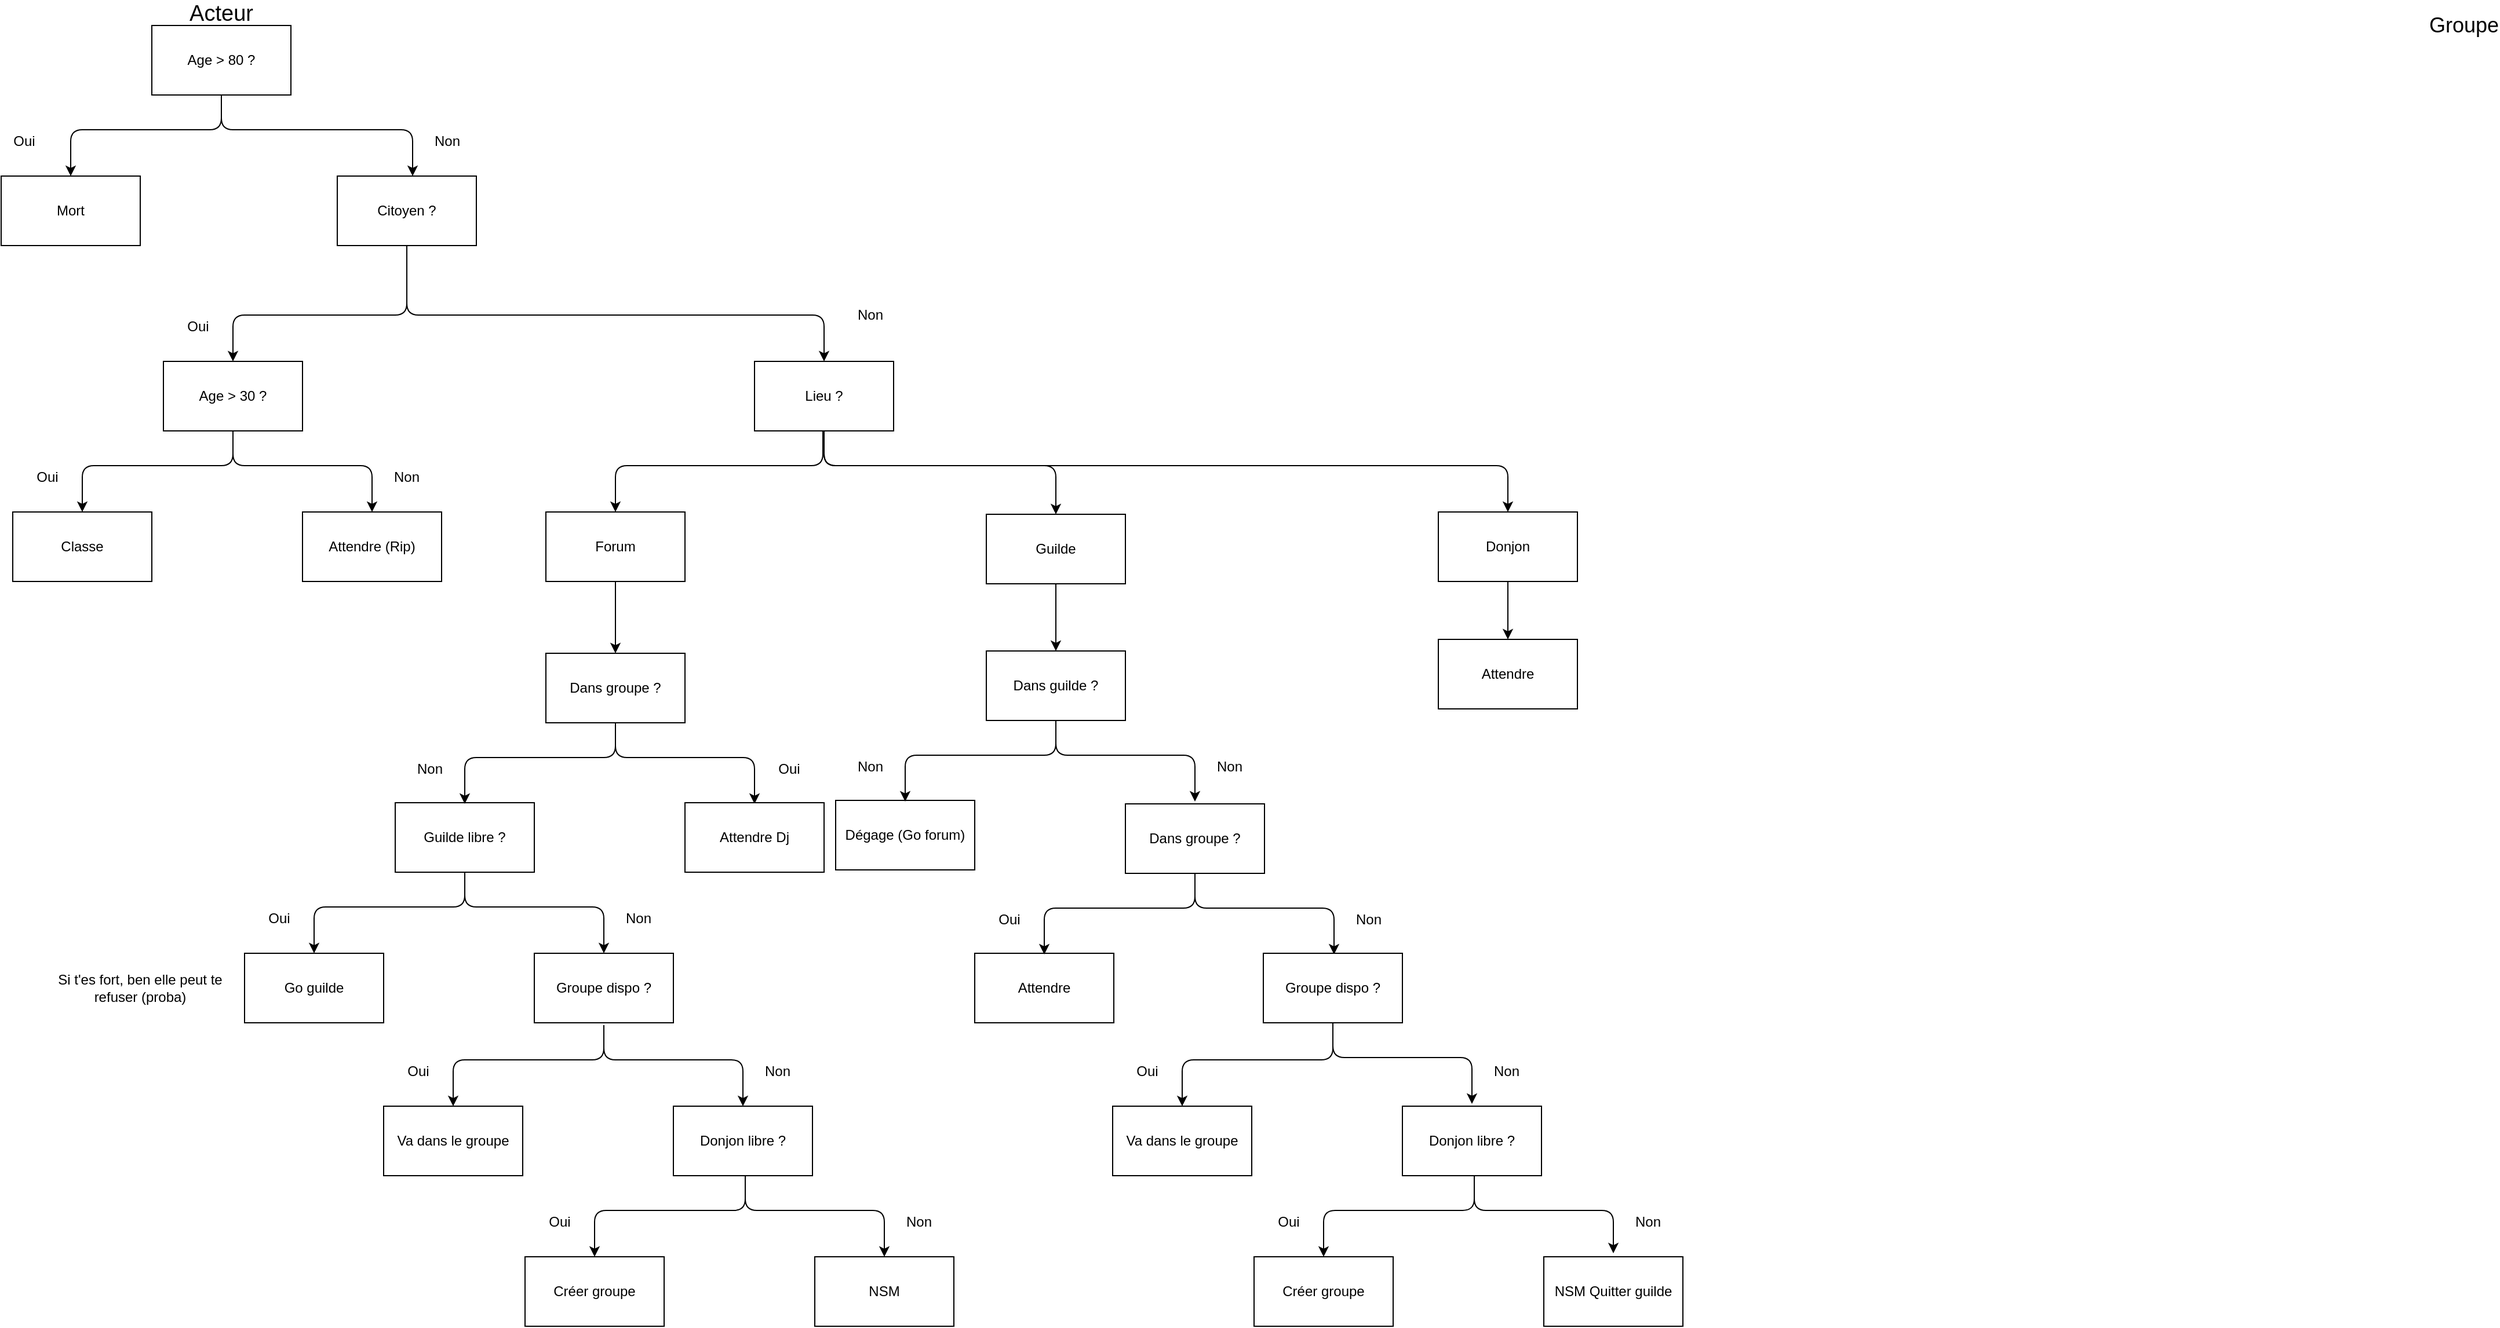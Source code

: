 <mxfile version="14.7.4" type="github">
  <diagram id="M34geWlyO_k4qCtKPzJd" name="Page-1">
    <mxGraphModel dx="1567" dy="821" grid="1" gridSize="10" guides="1" tooltips="1" connect="1" arrows="1" fold="1" page="1" pageScale="1" pageWidth="850" pageHeight="1100" math="0" shadow="0">
      <root>
        <mxCell id="0" />
        <mxCell id="1" parent="0" />
        <mxCell id="GD_34Hvy8c975eYOYXsj-5" value="Citoyen ?" style="rounded=0;whiteSpace=wrap;html=1;" vertex="1" parent="1">
          <mxGeometry x="310" y="160" width="120" height="60" as="geometry" />
        </mxCell>
        <mxCell id="GD_34Hvy8c975eYOYXsj-6" value="" style="endArrow=classic;html=1;exitX=0.5;exitY=1;exitDx=0;exitDy=0;entryX=0.5;entryY=0;entryDx=0;entryDy=0;" edge="1" parent="1" source="GD_34Hvy8c975eYOYXsj-5">
          <mxGeometry width="50" height="50" relative="1" as="geometry">
            <mxPoint x="500" y="390" as="sourcePoint" />
            <mxPoint x="730" y="320" as="targetPoint" />
            <Array as="points">
              <mxPoint x="370" y="280" />
              <mxPoint x="730" y="280" />
            </Array>
          </mxGeometry>
        </mxCell>
        <mxCell id="GD_34Hvy8c975eYOYXsj-7" value="" style="endArrow=classic;html=1;exitX=0.5;exitY=1;exitDx=0;exitDy=0;" edge="1" parent="1" source="GD_34Hvy8c975eYOYXsj-5">
          <mxGeometry width="50" height="50" relative="1" as="geometry">
            <mxPoint x="350" y="250" as="sourcePoint" />
            <mxPoint x="220" y="320" as="targetPoint" />
            <Array as="points">
              <mxPoint x="370" y="280" />
              <mxPoint x="220" y="280" />
            </Array>
          </mxGeometry>
        </mxCell>
        <mxCell id="GD_34Hvy8c975eYOYXsj-8" value="Age &amp;gt; 30 ?" style="rounded=0;whiteSpace=wrap;html=1;" vertex="1" parent="1">
          <mxGeometry x="160" y="320" width="120" height="60" as="geometry" />
        </mxCell>
        <mxCell id="GD_34Hvy8c975eYOYXsj-11" value="Non" style="text;html=1;strokeColor=none;fillColor=none;align=center;verticalAlign=middle;whiteSpace=wrap;rounded=0;" vertex="1" parent="1">
          <mxGeometry x="750" y="270" width="40" height="20" as="geometry" />
        </mxCell>
        <mxCell id="GD_34Hvy8c975eYOYXsj-12" value="Oui" style="text;html=1;strokeColor=none;fillColor=none;align=center;verticalAlign=middle;whiteSpace=wrap;rounded=0;" vertex="1" parent="1">
          <mxGeometry x="170" y="280" width="40" height="20" as="geometry" />
        </mxCell>
        <mxCell id="GD_34Hvy8c975eYOYXsj-13" value="" style="endArrow=classic;html=1;exitX=0.5;exitY=1;exitDx=0;exitDy=0;" edge="1" parent="1">
          <mxGeometry width="50" height="50" relative="1" as="geometry">
            <mxPoint x="220" y="380" as="sourcePoint" />
            <mxPoint x="90" y="450" as="targetPoint" />
            <Array as="points">
              <mxPoint x="220" y="410" />
              <mxPoint x="90" y="410" />
            </Array>
          </mxGeometry>
        </mxCell>
        <mxCell id="GD_34Hvy8c975eYOYXsj-14" value="" style="endArrow=classic;html=1;exitX=0.5;exitY=1;exitDx=0;exitDy=0;" edge="1" parent="1">
          <mxGeometry width="50" height="50" relative="1" as="geometry">
            <mxPoint x="220" y="380" as="sourcePoint" />
            <mxPoint x="340" y="450" as="targetPoint" />
            <Array as="points">
              <mxPoint x="220" y="410" />
              <mxPoint x="340" y="410" />
            </Array>
          </mxGeometry>
        </mxCell>
        <mxCell id="GD_34Hvy8c975eYOYXsj-15" value="Non" style="text;html=1;strokeColor=none;fillColor=none;align=center;verticalAlign=middle;whiteSpace=wrap;rounded=0;" vertex="1" parent="1">
          <mxGeometry x="350" y="410" width="40" height="20" as="geometry" />
        </mxCell>
        <mxCell id="GD_34Hvy8c975eYOYXsj-16" value="Oui" style="text;html=1;strokeColor=none;fillColor=none;align=center;verticalAlign=middle;whiteSpace=wrap;rounded=0;" vertex="1" parent="1">
          <mxGeometry x="40" y="410" width="40" height="20" as="geometry" />
        </mxCell>
        <mxCell id="GD_34Hvy8c975eYOYXsj-17" value="Classe" style="rounded=0;whiteSpace=wrap;html=1;" vertex="1" parent="1">
          <mxGeometry x="30" y="450" width="120" height="60" as="geometry" />
        </mxCell>
        <mxCell id="GD_34Hvy8c975eYOYXsj-18" value="Attendre (Rip)" style="rounded=0;whiteSpace=wrap;html=1;" vertex="1" parent="1">
          <mxGeometry x="280" y="450" width="120" height="60" as="geometry" />
        </mxCell>
        <mxCell id="GD_34Hvy8c975eYOYXsj-19" value="Age &amp;gt; 80 ?" style="rounded=0;whiteSpace=wrap;html=1;" vertex="1" parent="1">
          <mxGeometry x="150" y="30" width="120" height="60" as="geometry" />
        </mxCell>
        <mxCell id="GD_34Hvy8c975eYOYXsj-22" value="" style="endArrow=classic;html=1;entryX=0.5;entryY=0;entryDx=0;entryDy=0;" edge="1" parent="1">
          <mxGeometry width="50" height="50" relative="1" as="geometry">
            <mxPoint x="210" y="90" as="sourcePoint" />
            <mxPoint x="375" y="160" as="targetPoint" />
            <Array as="points">
              <mxPoint x="210" y="120" />
              <mxPoint x="375" y="120" />
            </Array>
          </mxGeometry>
        </mxCell>
        <mxCell id="GD_34Hvy8c975eYOYXsj-23" value="Non" style="text;html=1;strokeColor=none;fillColor=none;align=center;verticalAlign=middle;whiteSpace=wrap;rounded=0;" vertex="1" parent="1">
          <mxGeometry x="385" y="120" width="40" height="20" as="geometry" />
        </mxCell>
        <mxCell id="GD_34Hvy8c975eYOYXsj-24" value="" style="endArrow=classic;html=1;exitX=0.5;exitY=1;exitDx=0;exitDy=0;" edge="1" parent="1">
          <mxGeometry width="50" height="50" relative="1" as="geometry">
            <mxPoint x="210" y="90" as="sourcePoint" />
            <mxPoint x="80" y="160" as="targetPoint" />
            <Array as="points">
              <mxPoint x="210" y="120" />
              <mxPoint x="80" y="120" />
            </Array>
          </mxGeometry>
        </mxCell>
        <mxCell id="GD_34Hvy8c975eYOYXsj-25" value="Mort" style="rounded=0;whiteSpace=wrap;html=1;" vertex="1" parent="1">
          <mxGeometry x="20" y="160" width="120" height="60" as="geometry" />
        </mxCell>
        <mxCell id="GD_34Hvy8c975eYOYXsj-26" value="Oui" style="text;html=1;strokeColor=none;fillColor=none;align=center;verticalAlign=middle;whiteSpace=wrap;rounded=0;" vertex="1" parent="1">
          <mxGeometry x="20" y="120" width="40" height="20" as="geometry" />
        </mxCell>
        <mxCell id="GD_34Hvy8c975eYOYXsj-34" value="Lieu ? " style="rounded=0;whiteSpace=wrap;html=1;" vertex="1" parent="1">
          <mxGeometry x="670" y="320" width="120" height="60" as="geometry" />
        </mxCell>
        <mxCell id="GD_34Hvy8c975eYOYXsj-70" style="edgeStyle=orthogonalEdgeStyle;rounded=0;orthogonalLoop=1;jettySize=auto;html=1;exitX=0.5;exitY=1;exitDx=0;exitDy=0;" edge="1" parent="1" source="GD_34Hvy8c975eYOYXsj-35" target="GD_34Hvy8c975eYOYXsj-63">
          <mxGeometry relative="1" as="geometry" />
        </mxCell>
        <mxCell id="GD_34Hvy8c975eYOYXsj-35" value="Forum" style="rounded=0;whiteSpace=wrap;html=1;" vertex="1" parent="1">
          <mxGeometry x="490" y="450" width="120" height="60" as="geometry" />
        </mxCell>
        <mxCell id="GD_34Hvy8c975eYOYXsj-107" style="edgeStyle=orthogonalEdgeStyle;rounded=0;orthogonalLoop=1;jettySize=auto;html=1;exitX=0.5;exitY=1;exitDx=0;exitDy=0;" edge="1" parent="1" source="GD_34Hvy8c975eYOYXsj-36" target="GD_34Hvy8c975eYOYXsj-101">
          <mxGeometry relative="1" as="geometry" />
        </mxCell>
        <mxCell id="GD_34Hvy8c975eYOYXsj-36" value="Guilde" style="rounded=0;whiteSpace=wrap;html=1;" vertex="1" parent="1">
          <mxGeometry x="870" y="452" width="120" height="60" as="geometry" />
        </mxCell>
        <mxCell id="GD_34Hvy8c975eYOYXsj-97" style="edgeStyle=orthogonalEdgeStyle;rounded=0;orthogonalLoop=1;jettySize=auto;html=1;exitX=0.5;exitY=1;exitDx=0;exitDy=0;" edge="1" parent="1" source="GD_34Hvy8c975eYOYXsj-37" target="GD_34Hvy8c975eYOYXsj-95">
          <mxGeometry relative="1" as="geometry" />
        </mxCell>
        <mxCell id="GD_34Hvy8c975eYOYXsj-37" value="Donjon" style="rounded=0;whiteSpace=wrap;html=1;" vertex="1" parent="1">
          <mxGeometry x="1260" y="450" width="120" height="60" as="geometry" />
        </mxCell>
        <mxCell id="GD_34Hvy8c975eYOYXsj-39" value="" style="endArrow=classic;html=1;entryX=0.5;entryY=0;entryDx=0;entryDy=0;" edge="1" parent="1" target="GD_34Hvy8c975eYOYXsj-35">
          <mxGeometry width="50" height="50" relative="1" as="geometry">
            <mxPoint x="729" y="380" as="sourcePoint" />
            <mxPoint x="599" y="450" as="targetPoint" />
            <Array as="points">
              <mxPoint x="729" y="410" />
              <mxPoint x="550" y="410" />
            </Array>
          </mxGeometry>
        </mxCell>
        <mxCell id="GD_34Hvy8c975eYOYXsj-43" value="Guilde libre ?" style="rounded=0;whiteSpace=wrap;html=1;" vertex="1" parent="1">
          <mxGeometry x="360" y="701" width="120" height="60" as="geometry" />
        </mxCell>
        <mxCell id="GD_34Hvy8c975eYOYXsj-45" value="" style="endArrow=classic;html=1;exitX=0.5;exitY=1;exitDx=0;exitDy=0;" edge="1" parent="1">
          <mxGeometry width="50" height="50" relative="1" as="geometry">
            <mxPoint x="420" y="761" as="sourcePoint" />
            <mxPoint x="290" y="831" as="targetPoint" />
            <Array as="points">
              <mxPoint x="420" y="791" />
              <mxPoint x="290" y="791" />
            </Array>
          </mxGeometry>
        </mxCell>
        <mxCell id="GD_34Hvy8c975eYOYXsj-46" value="" style="endArrow=classic;html=1;exitX=0.5;exitY=1;exitDx=0;exitDy=0;" edge="1" parent="1">
          <mxGeometry width="50" height="50" relative="1" as="geometry">
            <mxPoint x="420" y="761" as="sourcePoint" />
            <mxPoint x="540" y="831" as="targetPoint" />
            <Array as="points">
              <mxPoint x="420" y="791" />
              <mxPoint x="540" y="791" />
            </Array>
          </mxGeometry>
        </mxCell>
        <mxCell id="GD_34Hvy8c975eYOYXsj-47" value="Non" style="text;html=1;strokeColor=none;fillColor=none;align=center;verticalAlign=middle;whiteSpace=wrap;rounded=0;" vertex="1" parent="1">
          <mxGeometry x="550" y="791" width="40" height="20" as="geometry" />
        </mxCell>
        <mxCell id="GD_34Hvy8c975eYOYXsj-48" value="Oui" style="text;html=1;strokeColor=none;fillColor=none;align=center;verticalAlign=middle;whiteSpace=wrap;rounded=0;" vertex="1" parent="1">
          <mxGeometry x="240" y="791" width="40" height="20" as="geometry" />
        </mxCell>
        <mxCell id="GD_34Hvy8c975eYOYXsj-49" value="Go guilde" style="rounded=0;whiteSpace=wrap;html=1;" vertex="1" parent="1">
          <mxGeometry x="230" y="831" width="120" height="60" as="geometry" />
        </mxCell>
        <mxCell id="GD_34Hvy8c975eYOYXsj-50" value="Groupe dispo ? " style="rounded=0;whiteSpace=wrap;html=1;" vertex="1" parent="1">
          <mxGeometry x="480" y="831" width="120" height="60" as="geometry" />
        </mxCell>
        <mxCell id="GD_34Hvy8c975eYOYXsj-51" value="" style="endArrow=classic;html=1;exitX=0.5;exitY=1;exitDx=0;exitDy=0;" edge="1" parent="1">
          <mxGeometry width="50" height="50" relative="1" as="geometry">
            <mxPoint x="540" y="893" as="sourcePoint" />
            <mxPoint x="410" y="963" as="targetPoint" />
            <Array as="points">
              <mxPoint x="540" y="923" />
              <mxPoint x="410" y="923" />
            </Array>
          </mxGeometry>
        </mxCell>
        <mxCell id="GD_34Hvy8c975eYOYXsj-52" value="" style="endArrow=classic;html=1;exitX=0.5;exitY=1;exitDx=0;exitDy=0;" edge="1" parent="1">
          <mxGeometry width="50" height="50" relative="1" as="geometry">
            <mxPoint x="540" y="893" as="sourcePoint" />
            <mxPoint x="660" y="963" as="targetPoint" />
            <Array as="points">
              <mxPoint x="540" y="923" />
              <mxPoint x="660" y="923" />
            </Array>
          </mxGeometry>
        </mxCell>
        <mxCell id="GD_34Hvy8c975eYOYXsj-53" value="Non" style="text;html=1;strokeColor=none;fillColor=none;align=center;verticalAlign=middle;whiteSpace=wrap;rounded=0;" vertex="1" parent="1">
          <mxGeometry x="670" y="923" width="40" height="20" as="geometry" />
        </mxCell>
        <mxCell id="GD_34Hvy8c975eYOYXsj-54" value="Oui" style="text;html=1;strokeColor=none;fillColor=none;align=center;verticalAlign=middle;whiteSpace=wrap;rounded=0;" vertex="1" parent="1">
          <mxGeometry x="360" y="923" width="40" height="20" as="geometry" />
        </mxCell>
        <mxCell id="GD_34Hvy8c975eYOYXsj-55" value="Va dans le groupe" style="rounded=0;whiteSpace=wrap;html=1;" vertex="1" parent="1">
          <mxGeometry x="350" y="963" width="120" height="60" as="geometry" />
        </mxCell>
        <mxCell id="GD_34Hvy8c975eYOYXsj-56" value="Donjon libre ?" style="rounded=0;whiteSpace=wrap;html=1;" vertex="1" parent="1">
          <mxGeometry x="600" y="963" width="120" height="60" as="geometry" />
        </mxCell>
        <mxCell id="GD_34Hvy8c975eYOYXsj-57" value="" style="endArrow=classic;html=1;exitX=0.5;exitY=1;exitDx=0;exitDy=0;" edge="1" parent="1">
          <mxGeometry width="50" height="50" relative="1" as="geometry">
            <mxPoint x="662" y="1023" as="sourcePoint" />
            <mxPoint x="532" y="1093" as="targetPoint" />
            <Array as="points">
              <mxPoint x="662" y="1053" />
              <mxPoint x="532" y="1053" />
            </Array>
          </mxGeometry>
        </mxCell>
        <mxCell id="GD_34Hvy8c975eYOYXsj-58" value="" style="endArrow=classic;html=1;exitX=0.5;exitY=1;exitDx=0;exitDy=0;" edge="1" parent="1">
          <mxGeometry width="50" height="50" relative="1" as="geometry">
            <mxPoint x="662" y="1023" as="sourcePoint" />
            <mxPoint x="782" y="1093" as="targetPoint" />
            <Array as="points">
              <mxPoint x="662" y="1053" />
              <mxPoint x="782" y="1053" />
            </Array>
          </mxGeometry>
        </mxCell>
        <mxCell id="GD_34Hvy8c975eYOYXsj-59" value="Non" style="text;html=1;strokeColor=none;fillColor=none;align=center;verticalAlign=middle;whiteSpace=wrap;rounded=0;" vertex="1" parent="1">
          <mxGeometry x="792" y="1053" width="40" height="20" as="geometry" />
        </mxCell>
        <mxCell id="GD_34Hvy8c975eYOYXsj-60" value="Oui" style="text;html=1;strokeColor=none;fillColor=none;align=center;verticalAlign=middle;whiteSpace=wrap;rounded=0;" vertex="1" parent="1">
          <mxGeometry x="482" y="1053" width="40" height="20" as="geometry" />
        </mxCell>
        <mxCell id="GD_34Hvy8c975eYOYXsj-61" value="Créer groupe" style="rounded=0;whiteSpace=wrap;html=1;" vertex="1" parent="1">
          <mxGeometry x="472" y="1093" width="120" height="60" as="geometry" />
        </mxCell>
        <mxCell id="GD_34Hvy8c975eYOYXsj-62" value="NSM" style="rounded=0;whiteSpace=wrap;html=1;" vertex="1" parent="1">
          <mxGeometry x="722" y="1093" width="120" height="60" as="geometry" />
        </mxCell>
        <mxCell id="GD_34Hvy8c975eYOYXsj-63" value="Dans groupe ?" style="rounded=0;whiteSpace=wrap;html=1;" vertex="1" parent="1">
          <mxGeometry x="490" y="572" width="120" height="60" as="geometry" />
        </mxCell>
        <mxCell id="GD_34Hvy8c975eYOYXsj-64" value="" style="endArrow=classic;html=1;exitX=0.5;exitY=1;exitDx=0;exitDy=0;" edge="1" parent="1">
          <mxGeometry width="50" height="50" relative="1" as="geometry">
            <mxPoint x="550" y="632" as="sourcePoint" />
            <mxPoint x="420" y="702" as="targetPoint" />
            <Array as="points">
              <mxPoint x="550" y="662" />
              <mxPoint x="420" y="662" />
            </Array>
          </mxGeometry>
        </mxCell>
        <mxCell id="GD_34Hvy8c975eYOYXsj-65" value="" style="endArrow=classic;html=1;exitX=0.5;exitY=1;exitDx=0;exitDy=0;" edge="1" parent="1">
          <mxGeometry width="50" height="50" relative="1" as="geometry">
            <mxPoint x="550" y="632" as="sourcePoint" />
            <mxPoint x="670" y="702" as="targetPoint" />
            <Array as="points">
              <mxPoint x="550" y="662" />
              <mxPoint x="670" y="662" />
            </Array>
          </mxGeometry>
        </mxCell>
        <mxCell id="GD_34Hvy8c975eYOYXsj-66" value="Oui" style="text;html=1;strokeColor=none;fillColor=none;align=center;verticalAlign=middle;whiteSpace=wrap;rounded=0;" vertex="1" parent="1">
          <mxGeometry x="680" y="662" width="40" height="20" as="geometry" />
        </mxCell>
        <mxCell id="GD_34Hvy8c975eYOYXsj-67" value="Non" style="text;html=1;strokeColor=none;fillColor=none;align=center;verticalAlign=middle;whiteSpace=wrap;rounded=0;" vertex="1" parent="1">
          <mxGeometry x="370" y="662" width="40" height="20" as="geometry" />
        </mxCell>
        <mxCell id="GD_34Hvy8c975eYOYXsj-68" value="Attendre Dj" style="rounded=0;whiteSpace=wrap;html=1;" vertex="1" parent="1">
          <mxGeometry x="610" y="701" width="120" height="60" as="geometry" />
        </mxCell>
        <mxCell id="GD_34Hvy8c975eYOYXsj-71" value="" style="endArrow=classic;html=1;exitX=0.5;exitY=1;exitDx=0;exitDy=0;entryX=0.5;entryY=0;entryDx=0;entryDy=0;" edge="1" parent="1" target="GD_34Hvy8c975eYOYXsj-36">
          <mxGeometry width="50" height="50" relative="1" as="geometry">
            <mxPoint x="730" y="380" as="sourcePoint" />
            <mxPoint x="1090" y="480" as="targetPoint" />
            <Array as="points">
              <mxPoint x="730" y="410" />
              <mxPoint x="930" y="410" />
            </Array>
          </mxGeometry>
        </mxCell>
        <mxCell id="GD_34Hvy8c975eYOYXsj-72" value="" style="endArrow=classic;html=1;exitX=0.5;exitY=1;exitDx=0;exitDy=0;entryX=0.5;entryY=0;entryDx=0;entryDy=0;" edge="1" parent="1" target="GD_34Hvy8c975eYOYXsj-37">
          <mxGeometry width="50" height="50" relative="1" as="geometry">
            <mxPoint x="730" y="380" as="sourcePoint" />
            <mxPoint x="925" y="452" as="targetPoint" />
            <Array as="points">
              <mxPoint x="730" y="410" />
              <mxPoint x="1320" y="410" />
            </Array>
          </mxGeometry>
        </mxCell>
        <mxCell id="GD_34Hvy8c975eYOYXsj-73" value="Attendre" style="rounded=0;whiteSpace=wrap;html=1;" vertex="1" parent="1">
          <mxGeometry x="860" y="831" width="120" height="60" as="geometry" />
        </mxCell>
        <mxCell id="GD_34Hvy8c975eYOYXsj-74" value="Dans groupe ?" style="rounded=0;whiteSpace=wrap;html=1;" vertex="1" parent="1">
          <mxGeometry x="990" y="702" width="120" height="60" as="geometry" />
        </mxCell>
        <mxCell id="GD_34Hvy8c975eYOYXsj-75" value="" style="endArrow=classic;html=1;exitX=0.5;exitY=1;exitDx=0;exitDy=0;" edge="1" parent="1">
          <mxGeometry width="50" height="50" relative="1" as="geometry">
            <mxPoint x="1050" y="762" as="sourcePoint" />
            <mxPoint x="920" y="832" as="targetPoint" />
            <Array as="points">
              <mxPoint x="1050" y="792" />
              <mxPoint x="920" y="792" />
            </Array>
          </mxGeometry>
        </mxCell>
        <mxCell id="GD_34Hvy8c975eYOYXsj-76" value="" style="endArrow=classic;html=1;exitX=0.5;exitY=1;exitDx=0;exitDy=0;" edge="1" parent="1">
          <mxGeometry width="50" height="50" relative="1" as="geometry">
            <mxPoint x="1050" y="762" as="sourcePoint" />
            <mxPoint x="1170" y="832" as="targetPoint" />
            <Array as="points">
              <mxPoint x="1050" y="792" />
              <mxPoint x="1170" y="792" />
            </Array>
          </mxGeometry>
        </mxCell>
        <mxCell id="GD_34Hvy8c975eYOYXsj-77" value="Non" style="text;html=1;strokeColor=none;fillColor=none;align=center;verticalAlign=middle;whiteSpace=wrap;rounded=0;" vertex="1" parent="1">
          <mxGeometry x="1180" y="792" width="40" height="20" as="geometry" />
        </mxCell>
        <mxCell id="GD_34Hvy8c975eYOYXsj-78" value="Oui" style="text;html=1;strokeColor=none;fillColor=none;align=center;verticalAlign=middle;whiteSpace=wrap;rounded=0;" vertex="1" parent="1">
          <mxGeometry x="870" y="792" width="40" height="20" as="geometry" />
        </mxCell>
        <mxCell id="GD_34Hvy8c975eYOYXsj-81" value="Groupe dispo ? " style="rounded=0;whiteSpace=wrap;html=1;" vertex="1" parent="1">
          <mxGeometry x="1109" y="831" width="120" height="60" as="geometry" />
        </mxCell>
        <mxCell id="GD_34Hvy8c975eYOYXsj-82" value="" style="endArrow=classic;html=1;exitX=0.5;exitY=1;exitDx=0;exitDy=0;" edge="1" parent="1">
          <mxGeometry width="50" height="50" relative="1" as="geometry">
            <mxPoint x="1169" y="893" as="sourcePoint" />
            <mxPoint x="1039" y="963" as="targetPoint" />
            <Array as="points">
              <mxPoint x="1169" y="923" />
              <mxPoint x="1039" y="923" />
            </Array>
          </mxGeometry>
        </mxCell>
        <mxCell id="GD_34Hvy8c975eYOYXsj-83" value="" style="endArrow=classic;html=1;exitX=0.5;exitY=1;exitDx=0;exitDy=0;" edge="1" parent="1">
          <mxGeometry width="50" height="50" relative="1" as="geometry">
            <mxPoint x="1169" y="891" as="sourcePoint" />
            <mxPoint x="1289" y="961" as="targetPoint" />
            <Array as="points">
              <mxPoint x="1169" y="921" />
              <mxPoint x="1289" y="921" />
            </Array>
          </mxGeometry>
        </mxCell>
        <mxCell id="GD_34Hvy8c975eYOYXsj-84" value="Non" style="text;html=1;strokeColor=none;fillColor=none;align=center;verticalAlign=middle;whiteSpace=wrap;rounded=0;" vertex="1" parent="1">
          <mxGeometry x="1299" y="923" width="40" height="20" as="geometry" />
        </mxCell>
        <mxCell id="GD_34Hvy8c975eYOYXsj-85" value="Oui" style="text;html=1;strokeColor=none;fillColor=none;align=center;verticalAlign=middle;whiteSpace=wrap;rounded=0;" vertex="1" parent="1">
          <mxGeometry x="989" y="923" width="40" height="20" as="geometry" />
        </mxCell>
        <mxCell id="GD_34Hvy8c975eYOYXsj-86" value="Va dans le groupe" style="rounded=0;whiteSpace=wrap;html=1;" vertex="1" parent="1">
          <mxGeometry x="979" y="963" width="120" height="60" as="geometry" />
        </mxCell>
        <mxCell id="GD_34Hvy8c975eYOYXsj-87" value="Donjon libre ?" style="rounded=0;whiteSpace=wrap;html=1;" vertex="1" parent="1">
          <mxGeometry x="1229" y="963" width="120" height="60" as="geometry" />
        </mxCell>
        <mxCell id="GD_34Hvy8c975eYOYXsj-88" value="" style="endArrow=classic;html=1;exitX=0.5;exitY=1;exitDx=0;exitDy=0;" edge="1" parent="1">
          <mxGeometry width="50" height="50" relative="1" as="geometry">
            <mxPoint x="1291" y="1023" as="sourcePoint" />
            <mxPoint x="1161" y="1093" as="targetPoint" />
            <Array as="points">
              <mxPoint x="1291" y="1053" />
              <mxPoint x="1161" y="1053" />
            </Array>
          </mxGeometry>
        </mxCell>
        <mxCell id="GD_34Hvy8c975eYOYXsj-89" value="" style="endArrow=classic;html=1;exitX=0.5;exitY=1;exitDx=0;exitDy=0;" edge="1" parent="1">
          <mxGeometry width="50" height="50" relative="1" as="geometry">
            <mxPoint x="1291" y="1023" as="sourcePoint" />
            <mxPoint x="1411" y="1090" as="targetPoint" />
            <Array as="points">
              <mxPoint x="1291" y="1053" />
              <mxPoint x="1411" y="1053" />
            </Array>
          </mxGeometry>
        </mxCell>
        <mxCell id="GD_34Hvy8c975eYOYXsj-90" value="Non" style="text;html=1;strokeColor=none;fillColor=none;align=center;verticalAlign=middle;whiteSpace=wrap;rounded=0;" vertex="1" parent="1">
          <mxGeometry x="1421" y="1053" width="40" height="20" as="geometry" />
        </mxCell>
        <mxCell id="GD_34Hvy8c975eYOYXsj-91" value="Oui" style="text;html=1;strokeColor=none;fillColor=none;align=center;verticalAlign=middle;whiteSpace=wrap;rounded=0;" vertex="1" parent="1">
          <mxGeometry x="1111" y="1053" width="40" height="20" as="geometry" />
        </mxCell>
        <mxCell id="GD_34Hvy8c975eYOYXsj-92" value="Créer groupe" style="rounded=0;whiteSpace=wrap;html=1;" vertex="1" parent="1">
          <mxGeometry x="1101" y="1093" width="120" height="60" as="geometry" />
        </mxCell>
        <mxCell id="GD_34Hvy8c975eYOYXsj-93" value="NSM Quitter guilde" style="rounded=0;whiteSpace=wrap;html=1;" vertex="1" parent="1">
          <mxGeometry x="1351" y="1093" width="120" height="60" as="geometry" />
        </mxCell>
        <mxCell id="GD_34Hvy8c975eYOYXsj-94" value="Si t&#39;es fort, ben elle peut te refuser (proba)" style="text;html=1;strokeColor=none;fillColor=none;align=center;verticalAlign=middle;whiteSpace=wrap;rounded=0;" vertex="1" parent="1">
          <mxGeometry x="50" y="851" width="180" height="20" as="geometry" />
        </mxCell>
        <mxCell id="GD_34Hvy8c975eYOYXsj-95" value="Attendre" style="rounded=0;whiteSpace=wrap;html=1;" vertex="1" parent="1">
          <mxGeometry x="1260" y="560" width="120" height="60" as="geometry" />
        </mxCell>
        <mxCell id="GD_34Hvy8c975eYOYXsj-98" value="&lt;font style=&quot;font-size: 19px&quot;&gt;Acteur&lt;/font&gt;" style="text;html=1;strokeColor=none;fillColor=none;align=center;verticalAlign=middle;whiteSpace=wrap;rounded=0;" vertex="1" parent="1">
          <mxGeometry x="190" y="10" width="40" height="20" as="geometry" />
        </mxCell>
        <mxCell id="GD_34Hvy8c975eYOYXsj-99" value="&lt;font style=&quot;font-size: 18px&quot;&gt;Groupe&lt;/font&gt;" style="text;html=1;strokeColor=none;fillColor=none;align=center;verticalAlign=middle;whiteSpace=wrap;rounded=0;" vertex="1" parent="1">
          <mxGeometry x="2125" y="20" width="40" height="20" as="geometry" />
        </mxCell>
        <mxCell id="GD_34Hvy8c975eYOYXsj-100" value="Dégage (Go forum)" style="rounded=0;whiteSpace=wrap;html=1;" vertex="1" parent="1">
          <mxGeometry x="740" y="699" width="120" height="60" as="geometry" />
        </mxCell>
        <mxCell id="GD_34Hvy8c975eYOYXsj-101" value="Dans guilde ?" style="rounded=0;whiteSpace=wrap;html=1;" vertex="1" parent="1">
          <mxGeometry x="870" y="570" width="120" height="60" as="geometry" />
        </mxCell>
        <mxCell id="GD_34Hvy8c975eYOYXsj-102" value="" style="endArrow=classic;html=1;exitX=0.5;exitY=1;exitDx=0;exitDy=0;" edge="1" parent="1">
          <mxGeometry width="50" height="50" relative="1" as="geometry">
            <mxPoint x="930" y="630" as="sourcePoint" />
            <mxPoint x="800" y="700" as="targetPoint" />
            <Array as="points">
              <mxPoint x="930" y="660" />
              <mxPoint x="800" y="660" />
            </Array>
          </mxGeometry>
        </mxCell>
        <mxCell id="GD_34Hvy8c975eYOYXsj-103" value="" style="endArrow=classic;html=1;exitX=0.5;exitY=1;exitDx=0;exitDy=0;" edge="1" parent="1">
          <mxGeometry width="50" height="50" relative="1" as="geometry">
            <mxPoint x="930" y="630" as="sourcePoint" />
            <mxPoint x="1050" y="700" as="targetPoint" />
            <Array as="points">
              <mxPoint x="930" y="660" />
              <mxPoint x="1050" y="660" />
            </Array>
          </mxGeometry>
        </mxCell>
        <mxCell id="GD_34Hvy8c975eYOYXsj-104" value="Non" style="text;html=1;strokeColor=none;fillColor=none;align=center;verticalAlign=middle;whiteSpace=wrap;rounded=0;" vertex="1" parent="1">
          <mxGeometry x="1060" y="660" width="40" height="20" as="geometry" />
        </mxCell>
        <mxCell id="GD_34Hvy8c975eYOYXsj-105" value="Non" style="text;html=1;strokeColor=none;fillColor=none;align=center;verticalAlign=middle;whiteSpace=wrap;rounded=0;" vertex="1" parent="1">
          <mxGeometry x="750" y="660" width="40" height="20" as="geometry" />
        </mxCell>
      </root>
    </mxGraphModel>
  </diagram>
</mxfile>
